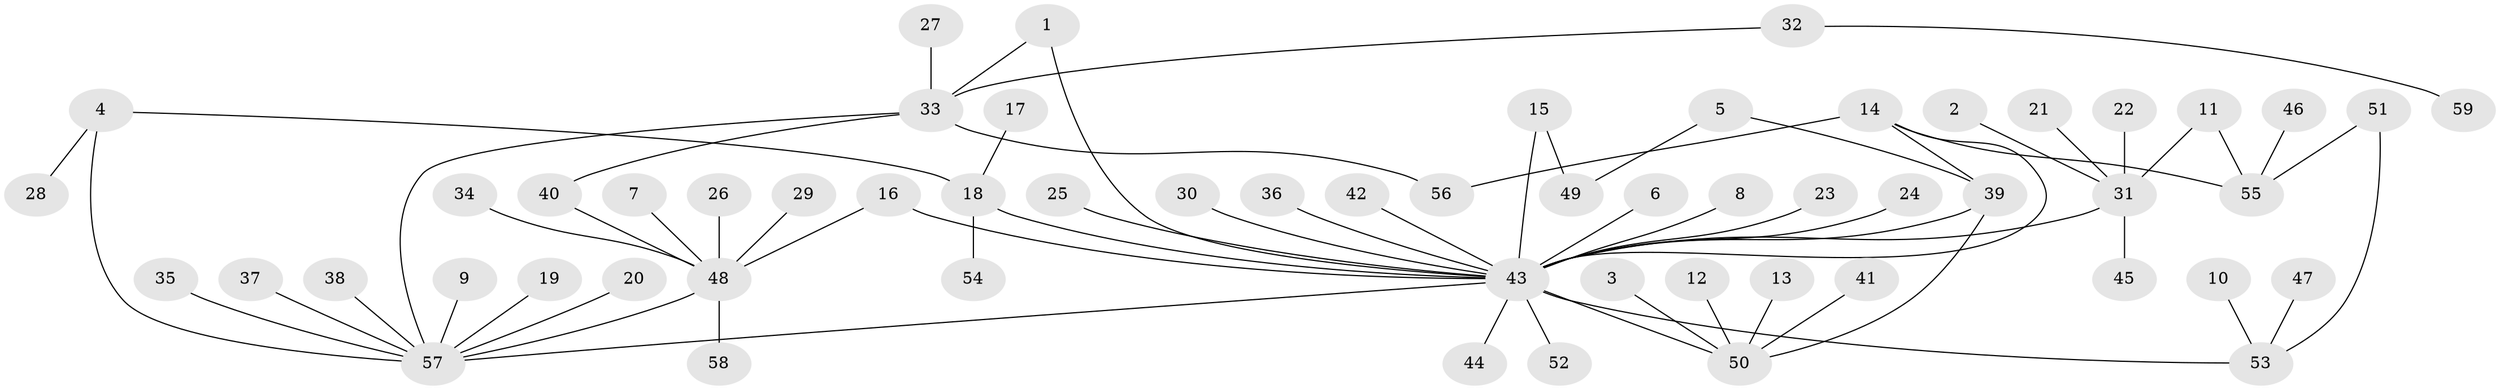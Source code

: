 // original degree distribution, {2: 0.15384615384615385, 23: 0.008547008547008548, 12: 0.008547008547008548, 9: 0.017094017094017096, 8: 0.017094017094017096, 6: 0.03418803418803419, 1: 0.6324786324786325, 3: 0.09401709401709402, 4: 0.03418803418803419}
// Generated by graph-tools (version 1.1) at 2025/01/03/09/25 03:01:51]
// undirected, 59 vertices, 68 edges
graph export_dot {
graph [start="1"]
  node [color=gray90,style=filled];
  1;
  2;
  3;
  4;
  5;
  6;
  7;
  8;
  9;
  10;
  11;
  12;
  13;
  14;
  15;
  16;
  17;
  18;
  19;
  20;
  21;
  22;
  23;
  24;
  25;
  26;
  27;
  28;
  29;
  30;
  31;
  32;
  33;
  34;
  35;
  36;
  37;
  38;
  39;
  40;
  41;
  42;
  43;
  44;
  45;
  46;
  47;
  48;
  49;
  50;
  51;
  52;
  53;
  54;
  55;
  56;
  57;
  58;
  59;
  1 -- 33 [weight=1.0];
  1 -- 43 [weight=1.0];
  2 -- 31 [weight=1.0];
  3 -- 50 [weight=1.0];
  4 -- 18 [weight=1.0];
  4 -- 28 [weight=1.0];
  4 -- 57 [weight=1.0];
  5 -- 39 [weight=1.0];
  5 -- 49 [weight=1.0];
  6 -- 43 [weight=1.0];
  7 -- 48 [weight=1.0];
  8 -- 43 [weight=1.0];
  9 -- 57 [weight=1.0];
  10 -- 53 [weight=1.0];
  11 -- 31 [weight=1.0];
  11 -- 55 [weight=1.0];
  12 -- 50 [weight=1.0];
  13 -- 50 [weight=1.0];
  14 -- 39 [weight=1.0];
  14 -- 43 [weight=1.0];
  14 -- 55 [weight=1.0];
  14 -- 56 [weight=1.0];
  15 -- 43 [weight=1.0];
  15 -- 49 [weight=1.0];
  16 -- 43 [weight=1.0];
  16 -- 48 [weight=1.0];
  17 -- 18 [weight=1.0];
  18 -- 43 [weight=1.0];
  18 -- 54 [weight=1.0];
  19 -- 57 [weight=1.0];
  20 -- 57 [weight=1.0];
  21 -- 31 [weight=1.0];
  22 -- 31 [weight=1.0];
  23 -- 43 [weight=1.0];
  24 -- 43 [weight=1.0];
  25 -- 43 [weight=1.0];
  26 -- 48 [weight=1.0];
  27 -- 33 [weight=1.0];
  29 -- 48 [weight=1.0];
  30 -- 43 [weight=1.0];
  31 -- 43 [weight=1.0];
  31 -- 45 [weight=1.0];
  32 -- 33 [weight=1.0];
  32 -- 59 [weight=1.0];
  33 -- 40 [weight=1.0];
  33 -- 56 [weight=1.0];
  33 -- 57 [weight=1.0];
  34 -- 48 [weight=1.0];
  35 -- 57 [weight=1.0];
  36 -- 43 [weight=1.0];
  37 -- 57 [weight=1.0];
  38 -- 57 [weight=1.0];
  39 -- 43 [weight=1.0];
  39 -- 50 [weight=1.0];
  40 -- 48 [weight=1.0];
  41 -- 50 [weight=1.0];
  42 -- 43 [weight=1.0];
  43 -- 44 [weight=1.0];
  43 -- 50 [weight=1.0];
  43 -- 52 [weight=1.0];
  43 -- 53 [weight=1.0];
  43 -- 57 [weight=1.0];
  46 -- 55 [weight=1.0];
  47 -- 53 [weight=1.0];
  48 -- 57 [weight=1.0];
  48 -- 58 [weight=1.0];
  51 -- 53 [weight=1.0];
  51 -- 55 [weight=1.0];
}
